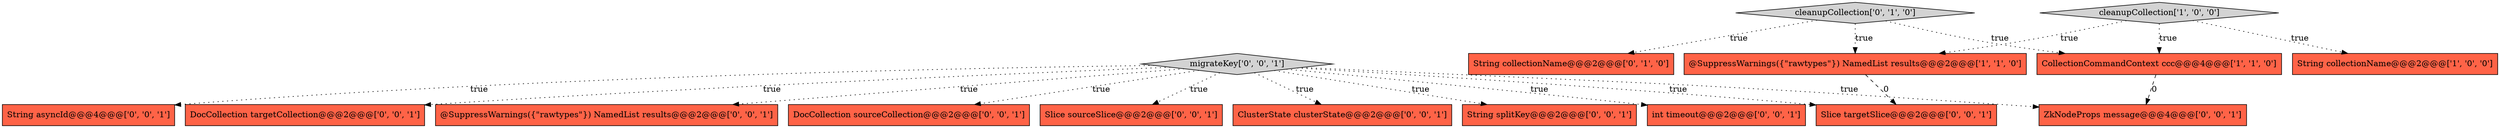 digraph {
15 [style = filled, label = "migrateKey['0', '0', '1']", fillcolor = lightgray, shape = diamond image = "AAA0AAABBB3BBB"];
0 [style = filled, label = "String collectionName@@@2@@@['1', '0', '0']", fillcolor = tomato, shape = box image = "AAA0AAABBB1BBB"];
1 [style = filled, label = "@SuppressWarnings({\"rawtypes\"}) NamedList results@@@2@@@['1', '1', '0']", fillcolor = tomato, shape = box image = "AAA0AAABBB1BBB"];
4 [style = filled, label = "String collectionName@@@2@@@['0', '1', '0']", fillcolor = tomato, shape = box image = "AAA0AAABBB2BBB"];
8 [style = filled, label = "DocCollection targetCollection@@@2@@@['0', '0', '1']", fillcolor = tomato, shape = box image = "AAA0AAABBB3BBB"];
12 [style = filled, label = "@SuppressWarnings({\"rawtypes\"}) NamedList results@@@2@@@['0', '0', '1']", fillcolor = tomato, shape = box image = "AAA0AAABBB3BBB"];
11 [style = filled, label = "Slice sourceSlice@@@2@@@['0', '0', '1']", fillcolor = tomato, shape = box image = "AAA0AAABBB3BBB"];
6 [style = filled, label = "ClusterState clusterState@@@2@@@['0', '0', '1']", fillcolor = tomato, shape = box image = "AAA0AAABBB3BBB"];
14 [style = filled, label = "String splitKey@@@2@@@['0', '0', '1']", fillcolor = tomato, shape = box image = "AAA0AAABBB3BBB"];
9 [style = filled, label = "int timeout@@@2@@@['0', '0', '1']", fillcolor = tomato, shape = box image = "AAA0AAABBB3BBB"];
2 [style = filled, label = "cleanupCollection['1', '0', '0']", fillcolor = lightgray, shape = diamond image = "AAA0AAABBB1BBB"];
7 [style = filled, label = "String asyncId@@@4@@@['0', '0', '1']", fillcolor = tomato, shape = box image = "AAA0AAABBB3BBB"];
16 [style = filled, label = "Slice targetSlice@@@2@@@['0', '0', '1']", fillcolor = tomato, shape = box image = "AAA0AAABBB3BBB"];
10 [style = filled, label = "DocCollection sourceCollection@@@2@@@['0', '0', '1']", fillcolor = tomato, shape = box image = "AAA0AAABBB3BBB"];
13 [style = filled, label = "ZkNodeProps message@@@4@@@['0', '0', '1']", fillcolor = tomato, shape = box image = "AAA0AAABBB3BBB"];
3 [style = filled, label = "CollectionCommandContext ccc@@@4@@@['1', '1', '0']", fillcolor = tomato, shape = box image = "AAA0AAABBB1BBB"];
5 [style = filled, label = "cleanupCollection['0', '1', '0']", fillcolor = lightgray, shape = diamond image = "AAA0AAABBB2BBB"];
2->1 [style = dotted, label="true"];
15->8 [style = dotted, label="true"];
15->16 [style = dotted, label="true"];
15->9 [style = dotted, label="true"];
5->1 [style = dotted, label="true"];
15->7 [style = dotted, label="true"];
2->0 [style = dotted, label="true"];
5->4 [style = dotted, label="true"];
2->3 [style = dotted, label="true"];
15->11 [style = dotted, label="true"];
15->14 [style = dotted, label="true"];
15->13 [style = dotted, label="true"];
3->13 [style = dashed, label="0"];
15->12 [style = dotted, label="true"];
15->6 [style = dotted, label="true"];
15->10 [style = dotted, label="true"];
5->3 [style = dotted, label="true"];
1->16 [style = dashed, label="0"];
}

